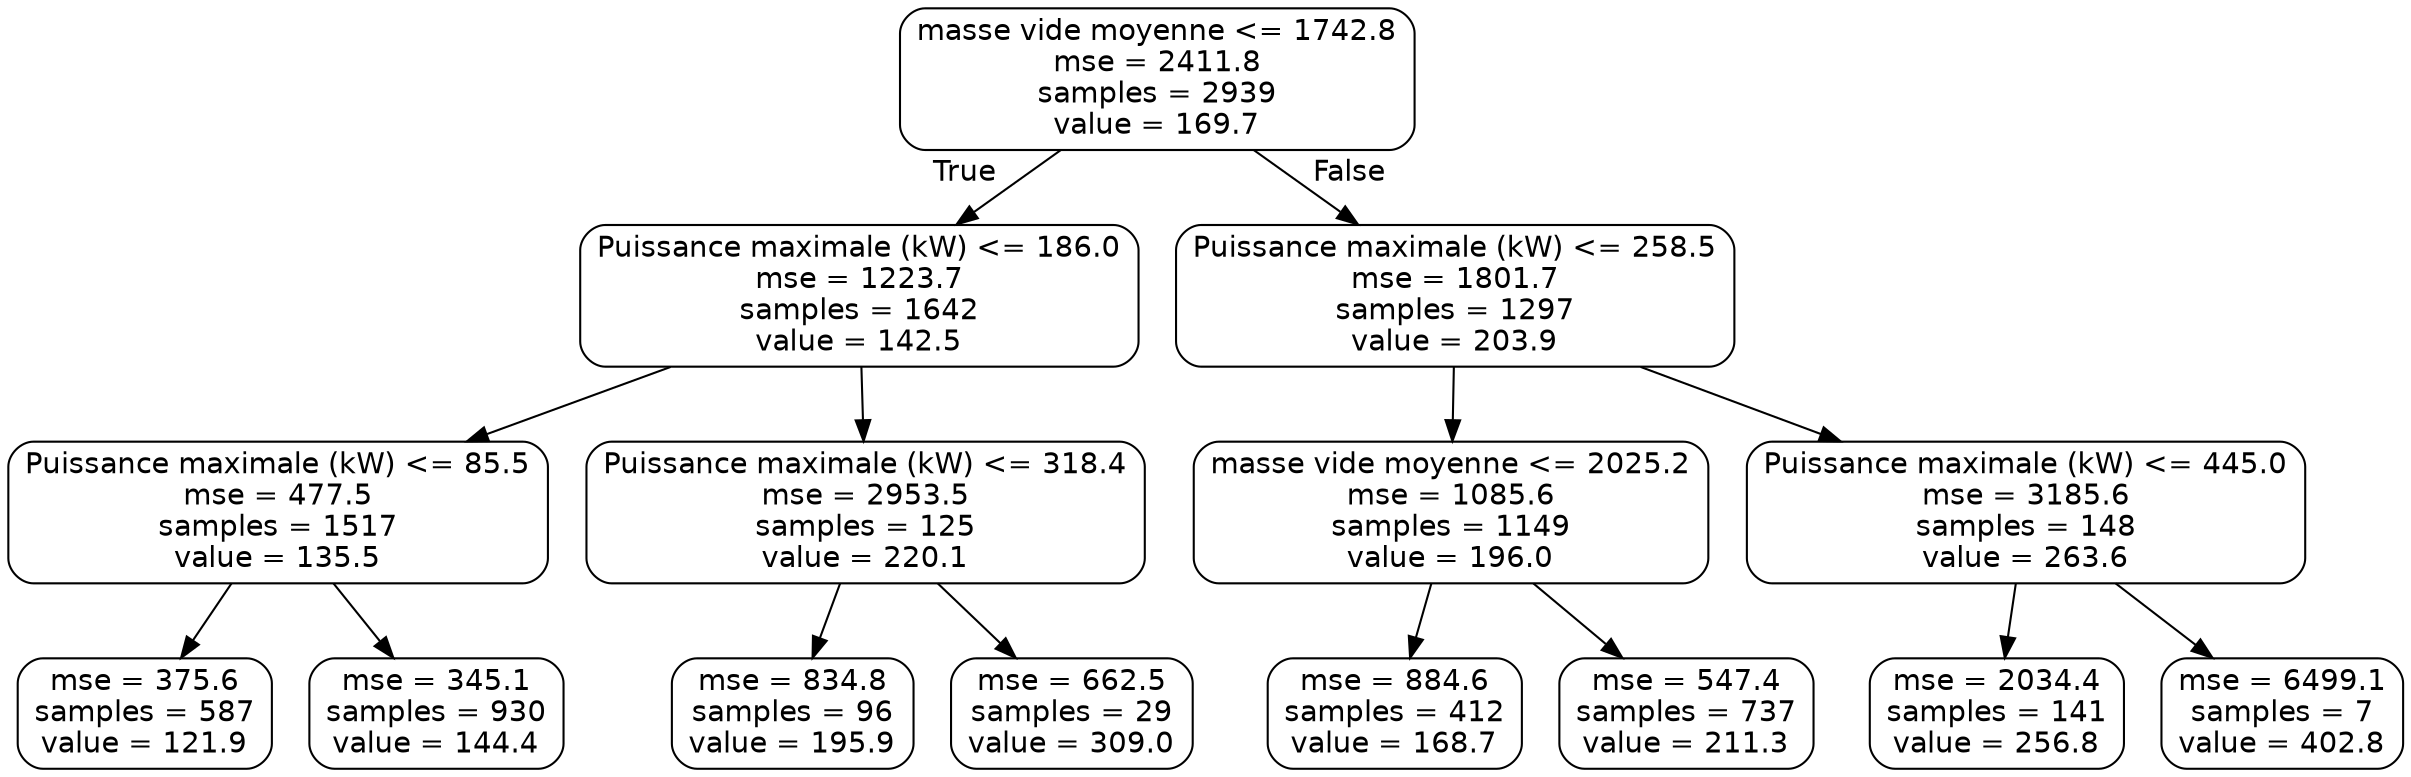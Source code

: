 digraph Tree {
node [shape=box, style="rounded", color="black", fontname=helvetica] ;
edge [fontname=helvetica] ;
0 [label="masse vide moyenne <= 1742.8\nmse = 2411.8\nsamples = 2939\nvalue = 169.7"] ;
1 [label="Puissance maximale (kW) <= 186.0\nmse = 1223.7\nsamples = 1642\nvalue = 142.5"] ;
0 -> 1 [labeldistance=2.5, labelangle=45, headlabel="True"] ;
2 [label="Puissance maximale (kW) <= 85.5\nmse = 477.5\nsamples = 1517\nvalue = 135.5"] ;
1 -> 2 ;
3 [label="mse = 375.6\nsamples = 587\nvalue = 121.9"] ;
2 -> 3 ;
4 [label="mse = 345.1\nsamples = 930\nvalue = 144.4"] ;
2 -> 4 ;
5 [label="Puissance maximale (kW) <= 318.4\nmse = 2953.5\nsamples = 125\nvalue = 220.1"] ;
1 -> 5 ;
6 [label="mse = 834.8\nsamples = 96\nvalue = 195.9"] ;
5 -> 6 ;
7 [label="mse = 662.5\nsamples = 29\nvalue = 309.0"] ;
5 -> 7 ;
8 [label="Puissance maximale (kW) <= 258.5\nmse = 1801.7\nsamples = 1297\nvalue = 203.9"] ;
0 -> 8 [labeldistance=2.5, labelangle=-45, headlabel="False"] ;
9 [label="masse vide moyenne <= 2025.2\nmse = 1085.6\nsamples = 1149\nvalue = 196.0"] ;
8 -> 9 ;
10 [label="mse = 884.6\nsamples = 412\nvalue = 168.7"] ;
9 -> 10 ;
11 [label="mse = 547.4\nsamples = 737\nvalue = 211.3"] ;
9 -> 11 ;
12 [label="Puissance maximale (kW) <= 445.0\nmse = 3185.6\nsamples = 148\nvalue = 263.6"] ;
8 -> 12 ;
13 [label="mse = 2034.4\nsamples = 141\nvalue = 256.8"] ;
12 -> 13 ;
14 [label="mse = 6499.1\nsamples = 7\nvalue = 402.8"] ;
12 -> 14 ;
}